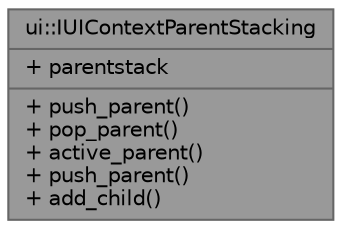 digraph "ui::IUIContextParentStacking"
{
 // LATEX_PDF_SIZE
  bgcolor="transparent";
  edge [fontname=Helvetica,fontsize=10,labelfontname=Helvetica,labelfontsize=10];
  node [fontname=Helvetica,fontsize=10,shape=box,height=0.2,width=0.4];
  Node1 [shape=record,label="{ui::IUIContextParentStacking\n|+ parentstack\l|+ push_parent()\l+ pop_parent()\l+ active_parent()\l+ push_parent()\l+ add_child()\l}",height=0.2,width=0.4,color="gray40", fillcolor="grey60", style="filled", fontcolor="black",tooltip=" "];
}
